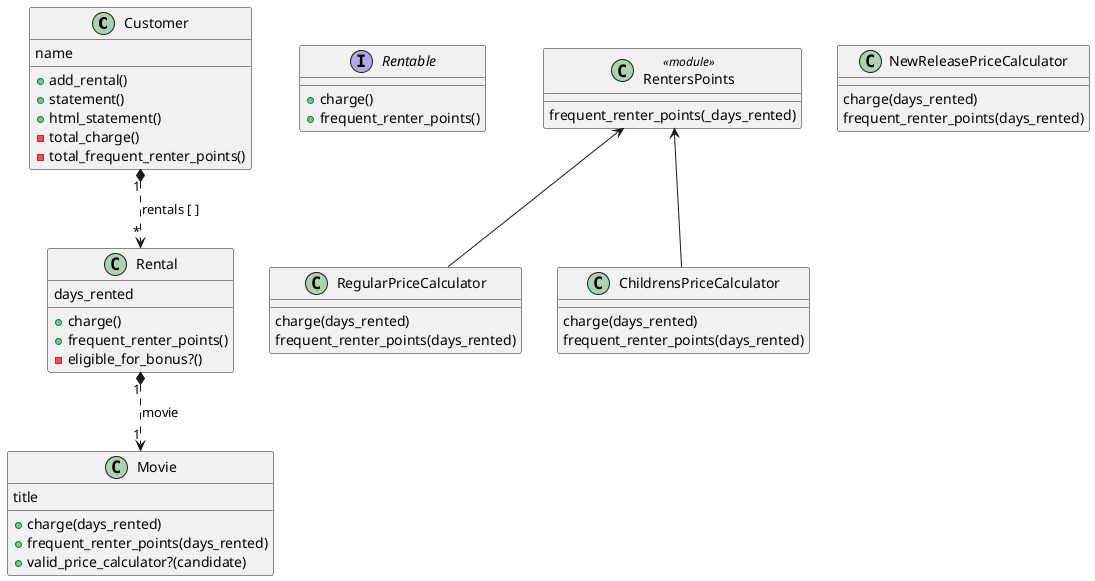 @startuml

class Customer {
    name
    +add_rental()
    +statement()
    +html_statement()
    -total_charge()
    -total_frequent_renter_points()
}

interface Rentable {
   +charge()
   +frequent_renter_points()
}

class Rental {

    days_rented
    +charge()
    +frequent_renter_points()
    -eligible_for_bonus?()
}

class Movie {
    title
    +charge(days_rented)
    +frequent_renter_points(days_rented)
    +valid_price_calculator?(candidate)
}

class RentersPoints <<module>> {
    frequent_renter_points(_days_rented)
}

class RegularPriceCalculator {
    charge(days_rented)
    frequent_renter_points(days_rented)
}

class NewReleasePriceCalculator {
    charge(days_rented)
    frequent_renter_points(days_rented)
}

class ChildrensPriceCalculator {
    charge(days_rented)
    frequent_renter_points(days_rented)
}

RentersPoints <-- RegularPriceCalculator
RentersPoints <-- ChildrensPriceCalculator

Rental "1" *..> "1" Movie: movie
Customer "1" *..> "*" Rental: rentals [ ]

'TODO: Implement the Rentable interface
'Rentable <-- Movie
'Rentable <-- Rental
'Rentable <-- RegularPriceCalculator
'Rentable <-- NewReleasePriceCalculator
'Rentable <-- ChildrensPriceCalculator

@enduml